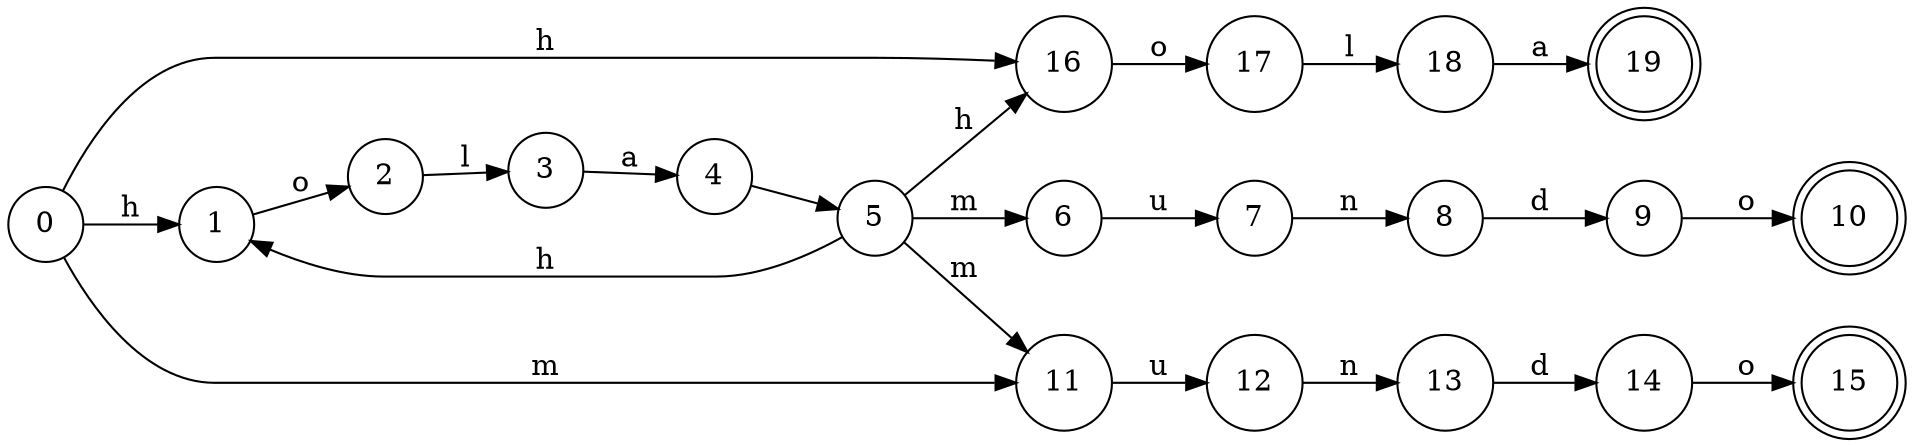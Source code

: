 digraph {
rankdir = "LR";
// NODES
node [shape=circle] Node_0[label="0"];
node [shape=circle] Node_1[label="1"];
node [shape=circle] Node_16[label="16"];
node [shape=circle] Node_11[label="11"];
node [shape=circle] Node_2[label="2"];
node [shape=circle] Node_17[label="17"];
node [shape=circle] Node_12[label="12"];
node [shape=circle] Node_3[label="3"];
node [shape=circle] Node_18[label="18"];
node [shape=circle] Node_13[label="13"];
node [shape=circle] Node_4[label="4"];
node [shape=doublecircle] Node_19[label="19"];
node [shape=circle] Node_14[label="14"];
node [shape=circle] Node_5[label="5"];
node [shape=doublecircle] Node_15[label="15"];
node [shape=circle] Node_6[label="6"];
node [shape=circle] Node_7[label="7"];
node [shape=circle] Node_8[label="8"];
node [shape=circle] Node_9[label="9"];
node [shape=doublecircle] Node_10[label="10"];

// TRANSITIONS
Node_0 -> Node_1 [label="h"];
Node_0 -> Node_16 [label="h"];
Node_0 -> Node_11 [label="m"];
Node_1 -> Node_2 [label="o"];
Node_16 -> Node_17 [label="o"];
Node_11 -> Node_12 [label="u"];
Node_2 -> Node_3 [label="l"];
Node_17 -> Node_18 [label="l"];
Node_12 -> Node_13 [label="n"];
Node_3 -> Node_4 [label="a"];
Node_18 -> Node_19 [label="a"];
Node_13 -> Node_14 [label="d"];
Node_4 -> Node_5 [label=" "];
Node_14 -> Node_15 [label="o"];
Node_5 -> Node_1 [label="h"];
Node_5 -> Node_16 [label="h"];
Node_5 -> Node_6 [label="m"];
Node_5 -> Node_11 [label="m"];
Node_6 -> Node_7 [label="u"];
Node_7 -> Node_8 [label="n"];
Node_8 -> Node_9 [label="d"];
Node_9 -> Node_10 [label="o"];
}